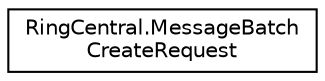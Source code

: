 digraph "Graphical Class Hierarchy"
{
 // LATEX_PDF_SIZE
  edge [fontname="Helvetica",fontsize="10",labelfontname="Helvetica",labelfontsize="10"];
  node [fontname="Helvetica",fontsize="10",shape=record];
  rankdir="LR";
  Node0 [label="RingCentral.MessageBatch\lCreateRequest",height=0.2,width=0.4,color="black", fillcolor="white", style="filled",URL="$classRingCentral_1_1MessageBatchCreateRequest.html",tooltip="Batch of A2P SMS messages. This object provides specification to send message(s) to many recipients...."];
}
